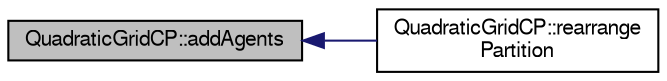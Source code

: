 digraph "QuadraticGridCP::addAgents"
{
  edge [fontname="FreeSans",fontsize="10",labelfontname="FreeSans",labelfontsize="10"];
  node [fontname="FreeSans",fontsize="10",shape=record];
  rankdir="LR";
  Node1 [label="QuadraticGridCP::addAgents",height=0.2,width=0.4,color="black", fillcolor="grey75", style="filled" fontcolor="black"];
  Node1 -> Node2 [dir="back",color="midnightblue",fontsize="10",style="solid",fontname="FreeSans"];
  Node2 [label="QuadraticGridCP::rearrange\lPartition",height=0.2,width=0.4,color="black", fillcolor="white", style="filled",URL="$class_quadratic_grid_c_p.html#aed54958e170f5c90e6026ab847c0f48e",tooltip="Recalculate the complete cell partition. This must be done when the cellSize is changed. "];
}
